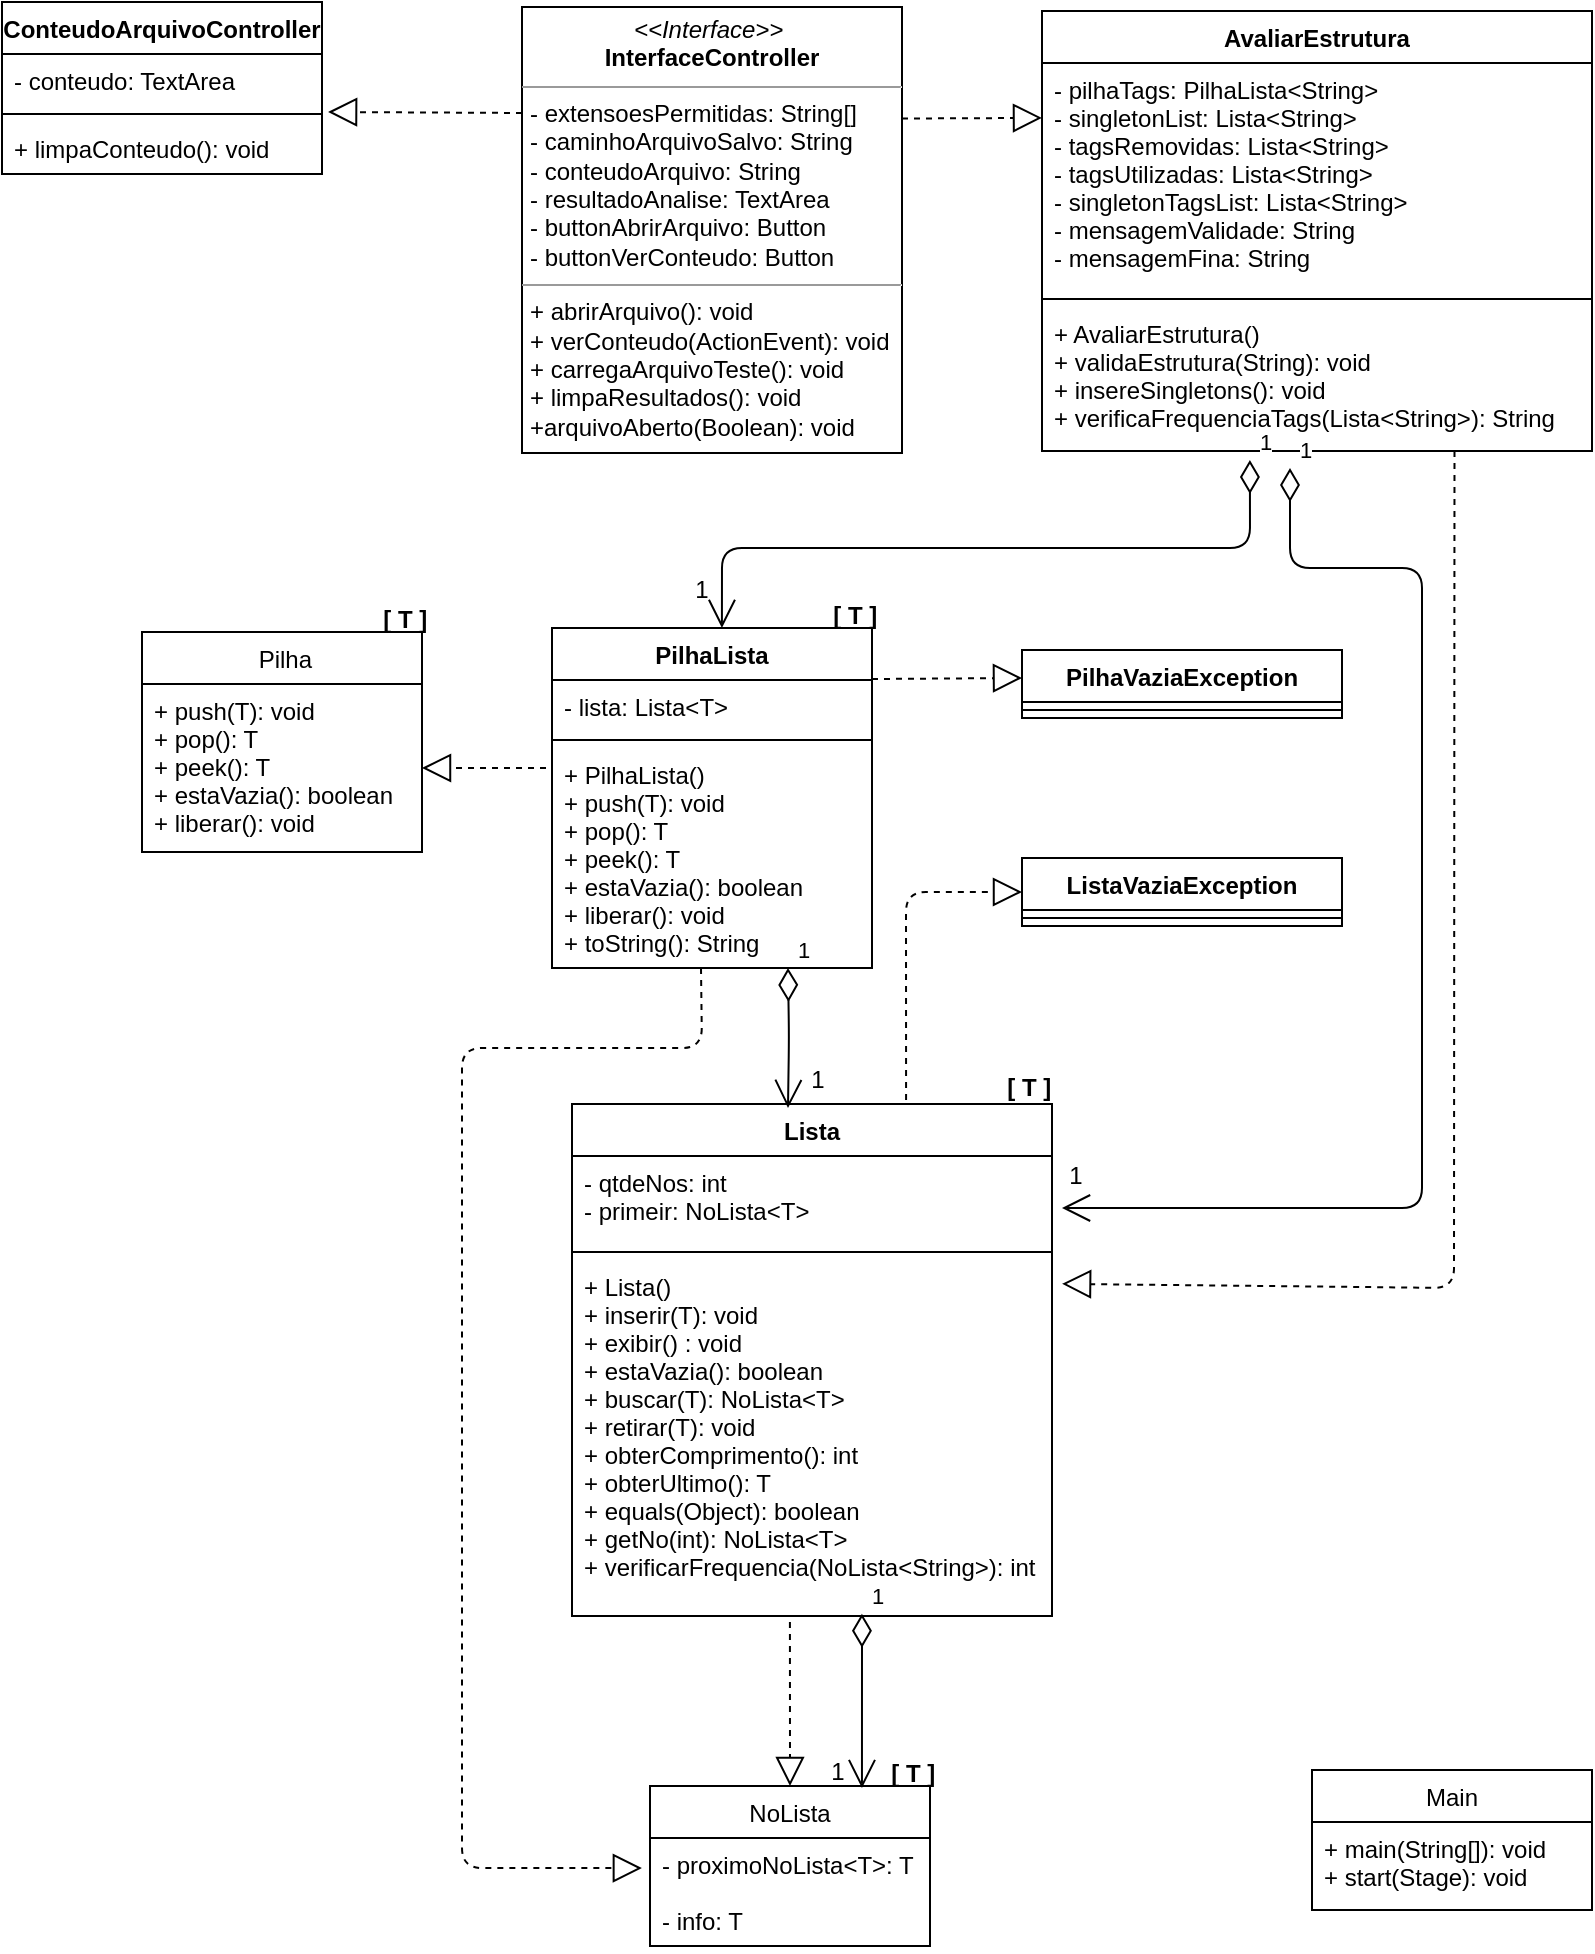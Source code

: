 <mxfile version="10.6.7" type="device"><diagram name="Page-1" id="c4acf3e9-155e-7222-9cf6-157b1a14988f"><mxGraphModel dx="1394" dy="771" grid="1" gridSize="10" guides="1" tooltips="1" connect="1" arrows="1" fold="1" page="1" pageScale="1" pageWidth="850" pageHeight="1100" background="#ffffff" math="0" shadow="0"><root><mxCell id="0"/><mxCell id="1" parent="0"/><mxCell id="5d2195bd80daf111-18" value="&lt;p style=&quot;margin: 0px ; margin-top: 4px ; text-align: center&quot;&gt;&lt;i&gt;&amp;nbsp;&amp;nbsp;&amp;nbsp;&amp;nbsp;&amp;nbsp;&amp;nbsp;&amp;nbsp;&amp;nbsp;&amp;nbsp;&amp;nbsp;&amp;nbsp; &amp;lt;&amp;lt;Interface&amp;gt;&amp;gt;&amp;nbsp;&amp;nbsp;&amp;nbsp;&amp;nbsp;&amp;nbsp;&amp;nbsp;&amp;nbsp;&amp;nbsp;&amp;nbsp;&amp;nbsp;&amp;nbsp;&amp;nbsp;&amp;nbsp; &lt;/i&gt;&lt;br&gt;&lt;b&gt;InterfaceController&lt;/b&gt;&lt;/p&gt;&lt;hr size=&quot;1&quot;&gt;&lt;p style=&quot;margin: 0px ; margin-left: 4px&quot;&gt;- extensoesPermitidas: String[]&lt;br&gt;- caminhoArquivoSalvo: String&lt;/p&gt;&lt;p style=&quot;margin: 0px ; margin-left: 4px&quot;&gt;- conteudoArquivo: String&lt;/p&gt;&lt;p style=&quot;margin: 0px ; margin-left: 4px&quot;&gt;- resultadoAnalise: TextArea&lt;/p&gt;&lt;p style=&quot;margin: 0px ; margin-left: 4px&quot;&gt;- buttonAbrirArquivo: Button&lt;/p&gt;&lt;p style=&quot;margin: 0px ; margin-left: 4px&quot;&gt;- buttonVerConteudo: Button&lt;br&gt;&lt;/p&gt;&lt;hr size=&quot;1&quot;&gt;&lt;p style=&quot;margin: 0px ; margin-left: 4px&quot;&gt;+ abrirArquivo(): void&lt;br&gt;+ verConteudo(ActionEvent): void&lt;/p&gt;&lt;p style=&quot;margin: 0px ; margin-left: 4px&quot;&gt;+ carregaArquivoTeste(): void&lt;/p&gt;&lt;p style=&quot;margin: 0px ; margin-left: 4px&quot;&gt;+ limpaResultados(): void&lt;/p&gt;&lt;p style=&quot;margin: 0px ; margin-left: 4px&quot;&gt;+arquivoAberto(Boolean): void&lt;br&gt;&lt;/p&gt;&lt;p style=&quot;margin: 0px ; margin-left: 4px&quot;&gt;&lt;br&gt;&lt;/p&gt;" style="verticalAlign=top;align=left;overflow=fill;fontSize=12;fontFamily=Helvetica;html=1;rounded=0;shadow=0;comic=0;labelBackgroundColor=none;strokeColor=#000000;strokeWidth=1;fillColor=#ffffff;" parent="1" vertex="1"><mxGeometry x="280" y="49.5" width="190" height="223" as="geometry"/></mxCell><mxCell id="fDmyJRq7f8QB31PQpVkU-5" value="AvaliarEstrutura" style="swimlane;fontStyle=1;align=center;verticalAlign=top;childLayout=stackLayout;horizontal=1;startSize=26;horizontalStack=0;resizeParent=1;resizeParentMax=0;resizeLast=0;collapsible=1;marginBottom=0;" vertex="1" parent="1"><mxGeometry x="540" y="51.5" width="275" height="220" as="geometry"/></mxCell><mxCell id="fDmyJRq7f8QB31PQpVkU-6" value="- pilhaTags: PilhaLista&lt;String&gt;&#xA;- singletonList: Lista&lt;String&gt;&#xA;- tagsRemovidas: Lista&lt;String&gt;&#xA;- tagsUtilizadas: Lista&lt;String&gt;&#xA;- singletonTagsList: Lista&lt;String&gt;&#xA;- mensagemValidade: String&#xA;- mensagemFina: String&#xA;&#xA;" style="text;strokeColor=none;fillColor=none;align=left;verticalAlign=top;spacingLeft=4;spacingRight=4;overflow=hidden;rotatable=0;points=[[0,0.5],[1,0.5]];portConstraint=eastwest;" vertex="1" parent="fDmyJRq7f8QB31PQpVkU-5"><mxGeometry y="26" width="275" height="114" as="geometry"/></mxCell><mxCell id="fDmyJRq7f8QB31PQpVkU-7" value="" style="line;strokeWidth=1;fillColor=none;align=left;verticalAlign=middle;spacingTop=-1;spacingLeft=3;spacingRight=3;rotatable=0;labelPosition=right;points=[];portConstraint=eastwest;" vertex="1" parent="fDmyJRq7f8QB31PQpVkU-5"><mxGeometry y="140" width="275" height="8" as="geometry"/></mxCell><mxCell id="fDmyJRq7f8QB31PQpVkU-8" value="+ AvaliarEstrutura()&#xA;+ validaEstrutura(String): void&#xA;+ insereSingletons(): void&#xA;+ verificaFrequenciaTags(Lista&lt;String&gt;): String&#xA;" style="text;strokeColor=none;fillColor=none;align=left;verticalAlign=top;spacingLeft=4;spacingRight=4;overflow=hidden;rotatable=0;points=[[0,0.5],[1,0.5]];portConstraint=eastwest;" vertex="1" parent="fDmyJRq7f8QB31PQpVkU-5"><mxGeometry y="148" width="275" height="72" as="geometry"/></mxCell><mxCell id="fDmyJRq7f8QB31PQpVkU-9" value="ConteudoArquivoController" style="swimlane;fontStyle=1;align=center;verticalAlign=top;childLayout=stackLayout;horizontal=1;startSize=26;horizontalStack=0;resizeParent=1;resizeParentMax=0;resizeLast=0;collapsible=1;marginBottom=0;" vertex="1" parent="1"><mxGeometry x="20" y="47" width="160" height="86" as="geometry"/></mxCell><mxCell id="fDmyJRq7f8QB31PQpVkU-10" value="- conteudo: TextArea" style="text;strokeColor=none;fillColor=none;align=left;verticalAlign=top;spacingLeft=4;spacingRight=4;overflow=hidden;rotatable=0;points=[[0,0.5],[1,0.5]];portConstraint=eastwest;" vertex="1" parent="fDmyJRq7f8QB31PQpVkU-9"><mxGeometry y="26" width="160" height="26" as="geometry"/></mxCell><mxCell id="fDmyJRq7f8QB31PQpVkU-11" value="" style="line;strokeWidth=1;fillColor=none;align=left;verticalAlign=middle;spacingTop=-1;spacingLeft=3;spacingRight=3;rotatable=0;labelPosition=right;points=[];portConstraint=eastwest;" vertex="1" parent="fDmyJRq7f8QB31PQpVkU-9"><mxGeometry y="52" width="160" height="8" as="geometry"/></mxCell><mxCell id="fDmyJRq7f8QB31PQpVkU-12" value="+ limpaConteudo(): void" style="text;strokeColor=none;fillColor=none;align=left;verticalAlign=top;spacingLeft=4;spacingRight=4;overflow=hidden;rotatable=0;points=[[0,0.5],[1,0.5]];portConstraint=eastwest;" vertex="1" parent="fDmyJRq7f8QB31PQpVkU-9"><mxGeometry y="60" width="160" height="26" as="geometry"/></mxCell><mxCell id="fDmyJRq7f8QB31PQpVkU-18" value="  Pilha  " style="swimlane;fontStyle=0;childLayout=stackLayout;horizontal=1;startSize=26;fillColor=none;horizontalStack=0;resizeParent=1;resizeParentMax=0;resizeLast=0;collapsible=1;marginBottom=0;" vertex="1" parent="1"><mxGeometry x="90" y="362" width="140" height="110" as="geometry"/></mxCell><mxCell id="fDmyJRq7f8QB31PQpVkU-19" value="+ push(T): void&#xA;+ pop(): T&#xA;+ peek(): T&#xA;+ estaVazia(): boolean&#xA;+ liberar(): void&#xA;" style="text;strokeColor=none;fillColor=none;align=left;verticalAlign=top;spacingLeft=4;spacingRight=4;overflow=hidden;rotatable=0;points=[[0,0.5],[1,0.5]];portConstraint=eastwest;" vertex="1" parent="fDmyJRq7f8QB31PQpVkU-18"><mxGeometry y="26" width="140" height="84" as="geometry"/></mxCell><mxCell id="fDmyJRq7f8QB31PQpVkU-26" value="PilhaLista" style="swimlane;fontStyle=1;align=center;verticalAlign=top;childLayout=stackLayout;horizontal=1;startSize=26;horizontalStack=0;resizeParent=1;resizeParentMax=0;resizeLast=0;collapsible=1;marginBottom=0;" vertex="1" parent="1"><mxGeometry x="295" y="360" width="160" height="170" as="geometry"/></mxCell><mxCell id="fDmyJRq7f8QB31PQpVkU-27" value="- lista: Lista&lt;T&gt;" style="text;strokeColor=none;fillColor=none;align=left;verticalAlign=top;spacingLeft=4;spacingRight=4;overflow=hidden;rotatable=0;points=[[0,0.5],[1,0.5]];portConstraint=eastwest;" vertex="1" parent="fDmyJRq7f8QB31PQpVkU-26"><mxGeometry y="26" width="160" height="26" as="geometry"/></mxCell><mxCell id="fDmyJRq7f8QB31PQpVkU-28" value="" style="line;strokeWidth=1;fillColor=none;align=left;verticalAlign=middle;spacingTop=-1;spacingLeft=3;spacingRight=3;rotatable=0;labelPosition=right;points=[];portConstraint=eastwest;" vertex="1" parent="fDmyJRq7f8QB31PQpVkU-26"><mxGeometry y="52" width="160" height="8" as="geometry"/></mxCell><mxCell id="fDmyJRq7f8QB31PQpVkU-29" value="+ PilhaLista()&#xA;+ push(T): void&#xA;+ pop(): T&#xA;+ peek(): T&#xA;+ estaVazia(): boolean&#xA;+ liberar(): void&#xA;+ toString(): String&#xA;" style="text;strokeColor=none;fillColor=none;align=left;verticalAlign=top;spacingLeft=4;spacingRight=4;overflow=hidden;rotatable=0;points=[[0,0.5],[1,0.5]];portConstraint=eastwest;" vertex="1" parent="fDmyJRq7f8QB31PQpVkU-26"><mxGeometry y="60" width="160" height="110" as="geometry"/></mxCell><mxCell id="fDmyJRq7f8QB31PQpVkU-31" value="PilhaVaziaException" style="swimlane;fontStyle=1;align=center;verticalAlign=top;childLayout=stackLayout;horizontal=1;startSize=26;horizontalStack=0;resizeParent=1;resizeParentMax=0;resizeLast=0;collapsible=1;marginBottom=0;" vertex="1" parent="1"><mxGeometry x="530" y="371" width="160" height="34" as="geometry"/></mxCell><mxCell id="fDmyJRq7f8QB31PQpVkU-33" value="" style="line;strokeWidth=1;fillColor=none;align=left;verticalAlign=middle;spacingTop=-1;spacingLeft=3;spacingRight=3;rotatable=0;labelPosition=right;points=[];portConstraint=eastwest;" vertex="1" parent="fDmyJRq7f8QB31PQpVkU-31"><mxGeometry y="26" width="160" height="8" as="geometry"/></mxCell><mxCell id="fDmyJRq7f8QB31PQpVkU-38" value="ListaVaziaException&#xA;" style="swimlane;fontStyle=1;align=center;verticalAlign=top;childLayout=stackLayout;horizontal=1;startSize=26;horizontalStack=0;resizeParent=1;resizeParentMax=0;resizeLast=0;collapsible=1;marginBottom=0;" vertex="1" parent="1"><mxGeometry x="530" y="475" width="160" height="34" as="geometry"/></mxCell><mxCell id="fDmyJRq7f8QB31PQpVkU-39" value="" style="line;strokeWidth=1;fillColor=none;align=left;verticalAlign=middle;spacingTop=-1;spacingLeft=3;spacingRight=3;rotatable=0;labelPosition=right;points=[];portConstraint=eastwest;" vertex="1" parent="fDmyJRq7f8QB31PQpVkU-38"><mxGeometry y="26" width="160" height="8" as="geometry"/></mxCell><mxCell id="fDmyJRq7f8QB31PQpVkU-44" value="Lista" style="swimlane;fontStyle=1;align=center;verticalAlign=top;childLayout=stackLayout;horizontal=1;startSize=26;horizontalStack=0;resizeParent=1;resizeParentMax=0;resizeLast=0;collapsible=1;marginBottom=0;" vertex="1" parent="1"><mxGeometry x="305" y="598" width="240" height="256" as="geometry"/></mxCell><mxCell id="fDmyJRq7f8QB31PQpVkU-45" value="- qtdeNos: int&#xA;- primeir: NoLista&lt;T&gt;" style="text;strokeColor=none;fillColor=none;align=left;verticalAlign=top;spacingLeft=4;spacingRight=4;overflow=hidden;rotatable=0;points=[[0,0.5],[1,0.5]];portConstraint=eastwest;" vertex="1" parent="fDmyJRq7f8QB31PQpVkU-44"><mxGeometry y="26" width="240" height="44" as="geometry"/></mxCell><mxCell id="fDmyJRq7f8QB31PQpVkU-46" value="" style="line;strokeWidth=1;fillColor=none;align=left;verticalAlign=middle;spacingTop=-1;spacingLeft=3;spacingRight=3;rotatable=0;labelPosition=right;points=[];portConstraint=eastwest;" vertex="1" parent="fDmyJRq7f8QB31PQpVkU-44"><mxGeometry y="70" width="240" height="8" as="geometry"/></mxCell><mxCell id="fDmyJRq7f8QB31PQpVkU-47" value="+ Lista()&#xA;+ inserir(T): void&#xA;+ exibir() : void&#xA;+ estaVazia(): boolean&#xA;+ buscar(T): NoLista&lt;T&gt;&#xA;+ retirar(T): void&#xA;+ obterComprimento(): int&#xA;+ obterUltimo(): T&#xA;+ equals(Object): boolean&#xA;+ getNo(int): NoLista&lt;T&gt;&#xA;+ verificarFrequencia(NoLista&lt;String&gt;): int&#xA;" style="text;strokeColor=none;fillColor=none;align=left;verticalAlign=top;spacingLeft=4;spacingRight=4;overflow=hidden;rotatable=0;points=[[0,0.5],[1,0.5]];portConstraint=eastwest;" vertex="1" parent="fDmyJRq7f8QB31PQpVkU-44"><mxGeometry y="78" width="240" height="178" as="geometry"/></mxCell><mxCell id="fDmyJRq7f8QB31PQpVkU-48" value="NoLista" style="swimlane;fontStyle=0;childLayout=stackLayout;horizontal=1;startSize=26;fillColor=none;horizontalStack=0;resizeParent=1;resizeParentMax=0;resizeLast=0;collapsible=1;marginBottom=0;" vertex="1" parent="1"><mxGeometry x="344" y="939" width="140" height="80" as="geometry"/></mxCell><mxCell id="fDmyJRq7f8QB31PQpVkU-49" value="- proximoNoLista&lt;T&gt;: T&#xA;&#xA;- info: T&#xA;" style="text;strokeColor=none;fillColor=none;align=left;verticalAlign=top;spacingLeft=4;spacingRight=4;overflow=hidden;rotatable=0;points=[[0,0.5],[1,0.5]];portConstraint=eastwest;" vertex="1" parent="fDmyJRq7f8QB31PQpVkU-48"><mxGeometry y="26" width="140" height="54" as="geometry"/></mxCell><mxCell id="fDmyJRq7f8QB31PQpVkU-52" value="Main" style="swimlane;fontStyle=0;childLayout=stackLayout;horizontal=1;startSize=26;fillColor=none;horizontalStack=0;resizeParent=1;resizeParentMax=0;resizeLast=0;collapsible=1;marginBottom=0;" vertex="1" parent="1"><mxGeometry x="675" y="931" width="140" height="70" as="geometry"/></mxCell><mxCell id="fDmyJRq7f8QB31PQpVkU-53" value="+ main(String[]): void&#xA;+ start(Stage): void&#xA;" style="text;strokeColor=none;fillColor=none;align=left;verticalAlign=top;spacingLeft=4;spacingRight=4;overflow=hidden;rotatable=0;points=[[0,0.5],[1,0.5]];portConstraint=eastwest;" vertex="1" parent="fDmyJRq7f8QB31PQpVkU-52"><mxGeometry y="26" width="140" height="44" as="geometry"/></mxCell><mxCell id="fDmyJRq7f8QB31PQpVkU-59" value=" [ T ]" style="text;align=center;fontStyle=1;verticalAlign=middle;spacingLeft=3;spacingRight=3;strokeColor=none;rotatable=0;points=[[0,0.5],[1,0.5]];portConstraint=eastwest;" vertex="1" parent="1"><mxGeometry x="519" y="576" width="26" height="26" as="geometry"/></mxCell><mxCell id="fDmyJRq7f8QB31PQpVkU-61" value="" style="endArrow=block;dashed=1;endFill=0;endSize=12;html=1;entryX=1.019;entryY=1.115;entryDx=0;entryDy=0;entryPerimeter=0;" edge="1" parent="1" target="fDmyJRq7f8QB31PQpVkU-10"><mxGeometry width="160" relative="1" as="geometry"><mxPoint x="280" y="102.5" as="sourcePoint"/><mxPoint x="215" y="102.5" as="targetPoint"/></mxGeometry></mxCell><mxCell id="fDmyJRq7f8QB31PQpVkU-62" value="" style="endArrow=block;dashed=1;endFill=0;endSize=12;html=1;exitX=1;exitY=0.25;exitDx=0;exitDy=0;entryX=0;entryY=0.241;entryDx=0;entryDy=0;entryPerimeter=0;" edge="1" parent="1" source="5d2195bd80daf111-18" target="fDmyJRq7f8QB31PQpVkU-6"><mxGeometry width="160" relative="1" as="geometry"><mxPoint x="415" y="107" as="sourcePoint"/><mxPoint x="540" y="107" as="targetPoint"/></mxGeometry></mxCell><mxCell id="fDmyJRq7f8QB31PQpVkU-63" value="1" style="endArrow=open;html=1;endSize=12;startArrow=diamondThin;startSize=14;startFill=0;edgeStyle=orthogonalEdgeStyle;align=left;verticalAlign=bottom;exitX=0.378;exitY=1.063;exitDx=0;exitDy=0;exitPerimeter=0;entryX=0.531;entryY=0;entryDx=0;entryDy=0;entryPerimeter=0;" edge="1" parent="1" source="fDmyJRq7f8QB31PQpVkU-8" target="fDmyJRq7f8QB31PQpVkU-26"><mxGeometry x="-1" y="3" relative="1" as="geometry"><mxPoint x="570" y="309" as="sourcePoint"/><mxPoint x="380" y="350" as="targetPoint"/><Array as="points"><mxPoint x="644" y="320"/><mxPoint x="380" y="320"/></Array></mxGeometry></mxCell><mxCell id="fDmyJRq7f8QB31PQpVkU-64" value="1" style="text;align=center;fontStyle=0;verticalAlign=middle;spacingLeft=3;spacingRight=3;strokeColor=none;rotatable=0;points=[[0,0.5],[1,0.5]];portConstraint=eastwest;" vertex="1" parent="1"><mxGeometry x="360" y="330" width="20" height="20" as="geometry"/></mxCell><mxCell id="fDmyJRq7f8QB31PQpVkU-65" value="" style="endArrow=block;dashed=1;endFill=0;endSize=12;html=1;exitX=0.75;exitY=1;exitDx=0;exitDy=0;entryX=1.021;entryY=0.067;entryDx=0;entryDy=0;entryPerimeter=0;" edge="1" parent="1" source="fDmyJRq7f8QB31PQpVkU-5" target="fDmyJRq7f8QB31PQpVkU-47"><mxGeometry width="160" relative="1" as="geometry"><mxPoint x="690" y="290" as="sourcePoint"/><mxPoint x="760" y="290" as="targetPoint"/><Array as="points"><mxPoint x="746" y="690"/></Array></mxGeometry></mxCell><mxCell id="fDmyJRq7f8QB31PQpVkU-66" value="1" style="endArrow=open;html=1;endSize=12;startArrow=diamondThin;startSize=14;startFill=0;edgeStyle=orthogonalEdgeStyle;align=left;verticalAlign=bottom;" edge="1" parent="1"><mxGeometry x="-1" y="3" relative="1" as="geometry"><mxPoint x="664" y="280" as="sourcePoint"/><mxPoint x="550" y="650" as="targetPoint"/><Array as="points"><mxPoint x="664" y="330"/><mxPoint x="730" y="330"/><mxPoint x="730" y="650"/></Array></mxGeometry></mxCell><mxCell id="fDmyJRq7f8QB31PQpVkU-67" value="" style="endArrow=block;dashed=1;endFill=0;endSize=12;html=1;entryX=1;entryY=0.5;entryDx=0;entryDy=0;" edge="1" parent="1"><mxGeometry width="160" relative="1" as="geometry"><mxPoint x="292" y="430" as="sourcePoint"/><mxPoint x="230" y="430" as="targetPoint"/></mxGeometry></mxCell><mxCell id="fDmyJRq7f8QB31PQpVkU-70" value="" style="endArrow=block;dashed=1;endFill=0;endSize=12;html=1;exitX=1;exitY=0.25;exitDx=0;exitDy=0;" edge="1" parent="1"><mxGeometry width="160" relative="1" as="geometry"><mxPoint x="455" y="385.5" as="sourcePoint"/><mxPoint x="530" y="385" as="targetPoint"/></mxGeometry></mxCell><mxCell id="fDmyJRq7f8QB31PQpVkU-71" value="" style="endArrow=block;dashed=1;endFill=0;endSize=12;html=1;exitX=0.696;exitY=-0.008;exitDx=0;exitDy=0;exitPerimeter=0;entryX=0;entryY=0.5;entryDx=0;entryDy=0;" edge="1" parent="1" source="fDmyJRq7f8QB31PQpVkU-44" target="fDmyJRq7f8QB31PQpVkU-38"><mxGeometry width="160" relative="1" as="geometry"><mxPoint x="470" y="590" as="sourcePoint"/><mxPoint x="472" y="490" as="targetPoint"/><Array as="points"><mxPoint x="472" y="492"/></Array></mxGeometry></mxCell><mxCell id="fDmyJRq7f8QB31PQpVkU-72" value="" style="endArrow=block;dashed=1;endFill=0;endSize=12;html=1;entryX=0.5;entryY=0;entryDx=0;entryDy=0;exitX=0.454;exitY=1.017;exitDx=0;exitDy=0;exitPerimeter=0;" edge="1" parent="1" source="fDmyJRq7f8QB31PQpVkU-47" target="fDmyJRq7f8QB31PQpVkU-48"><mxGeometry width="160" relative="1" as="geometry"><mxPoint x="425" y="900" as="sourcePoint"/><mxPoint x="363" y="900" as="targetPoint"/></mxGeometry></mxCell><mxCell id="fDmyJRq7f8QB31PQpVkU-73" value="" style="endArrow=block;dashed=1;endFill=0;endSize=12;html=1;exitX=0.454;exitY=1.017;exitDx=0;exitDy=0;exitPerimeter=0;entryX=-0.029;entryY=0.278;entryDx=0;entryDy=0;entryPerimeter=0;" edge="1" parent="1" target="fDmyJRq7f8QB31PQpVkU-49"><mxGeometry width="160" relative="1" as="geometry"><mxPoint x="369.5" y="530" as="sourcePoint"/><mxPoint x="270" y="970" as="targetPoint"/><Array as="points"><mxPoint x="370" y="570"/><mxPoint x="250" y="570"/><mxPoint x="250" y="980"/></Array></mxGeometry></mxCell><mxCell id="fDmyJRq7f8QB31PQpVkU-76" value="1" style="endArrow=open;html=1;endSize=12;startArrow=diamondThin;startSize=14;startFill=0;edgeStyle=orthogonalEdgeStyle;align=left;verticalAlign=bottom;entryX=0.757;entryY=0.013;entryDx=0;entryDy=0;entryPerimeter=0;exitX=0.604;exitY=0.994;exitDx=0;exitDy=0;exitPerimeter=0;" edge="1" parent="1" source="fDmyJRq7f8QB31PQpVkU-47" target="fDmyJRq7f8QB31PQpVkU-48"><mxGeometry x="-1" y="3" relative="1" as="geometry"><mxPoint x="450" y="860" as="sourcePoint"/><mxPoint x="450" y="930" as="targetPoint"/><Array as="points"><mxPoint x="450" y="870"/><mxPoint x="450" y="870"/></Array></mxGeometry></mxCell><mxCell id="fDmyJRq7f8QB31PQpVkU-77" value="1" style="text;align=center;fontStyle=0;verticalAlign=middle;spacingLeft=3;spacingRight=3;strokeColor=none;rotatable=0;points=[[0,0.5],[1,0.5]];portConstraint=eastwest;" vertex="1" parent="1"><mxGeometry x="547" y="623" width="20" height="20" as="geometry"/></mxCell><mxCell id="fDmyJRq7f8QB31PQpVkU-78" value="1" style="text;align=center;fontStyle=0;verticalAlign=middle;spacingLeft=3;spacingRight=3;strokeColor=none;rotatable=0;points=[[0,0.5],[1,0.5]];portConstraint=eastwest;" vertex="1" parent="1"><mxGeometry x="428" y="921" width="20" height="20" as="geometry"/></mxCell><mxCell id="fDmyJRq7f8QB31PQpVkU-79" value="1" style="endArrow=open;html=1;endSize=12;startArrow=diamondThin;startSize=14;startFill=0;edgeStyle=orthogonalEdgeStyle;align=left;verticalAlign=bottom;entryX=0.45;entryY=0.008;entryDx=0;entryDy=0;entryPerimeter=0;" edge="1" parent="1" target="fDmyJRq7f8QB31PQpVkU-44"><mxGeometry x="-1" y="3" relative="1" as="geometry"><mxPoint x="413" y="530" as="sourcePoint"/><mxPoint x="413" y="590" as="targetPoint"/></mxGeometry></mxCell><mxCell id="fDmyJRq7f8QB31PQpVkU-80" value="1" style="text;align=center;fontStyle=0;verticalAlign=middle;spacingLeft=3;spacingRight=3;strokeColor=none;rotatable=0;points=[[0,0.5],[1,0.5]];portConstraint=eastwest;" vertex="1" parent="1"><mxGeometry x="418" y="575" width="20" height="20" as="geometry"/></mxCell><mxCell id="fDmyJRq7f8QB31PQpVkU-83" value=" [ T ]" style="text;align=center;fontStyle=1;verticalAlign=middle;spacingLeft=3;spacingRight=3;strokeColor=none;rotatable=0;points=[[0,0.5],[1,0.5]];portConstraint=eastwest;" vertex="1" parent="1"><mxGeometry x="432" y="340" width="26" height="26" as="geometry"/></mxCell><mxCell id="fDmyJRq7f8QB31PQpVkU-86" value=" [ T ]" style="text;align=center;fontStyle=1;verticalAlign=middle;spacingLeft=3;spacingRight=3;strokeColor=none;rotatable=0;points=[[0,0.5],[1,0.5]];portConstraint=eastwest;" vertex="1" parent="1"><mxGeometry x="207" y="342" width="26" height="26" as="geometry"/></mxCell><mxCell id="fDmyJRq7f8QB31PQpVkU-87" value=" [ T ]" style="text;align=center;fontStyle=1;verticalAlign=middle;spacingLeft=3;spacingRight=3;strokeColor=none;rotatable=0;points=[[0,0.5],[1,0.5]];portConstraint=eastwest;" vertex="1" parent="1"><mxGeometry x="461" y="919" width="26" height="26" as="geometry"/></mxCell></root></mxGraphModel></diagram></mxfile>